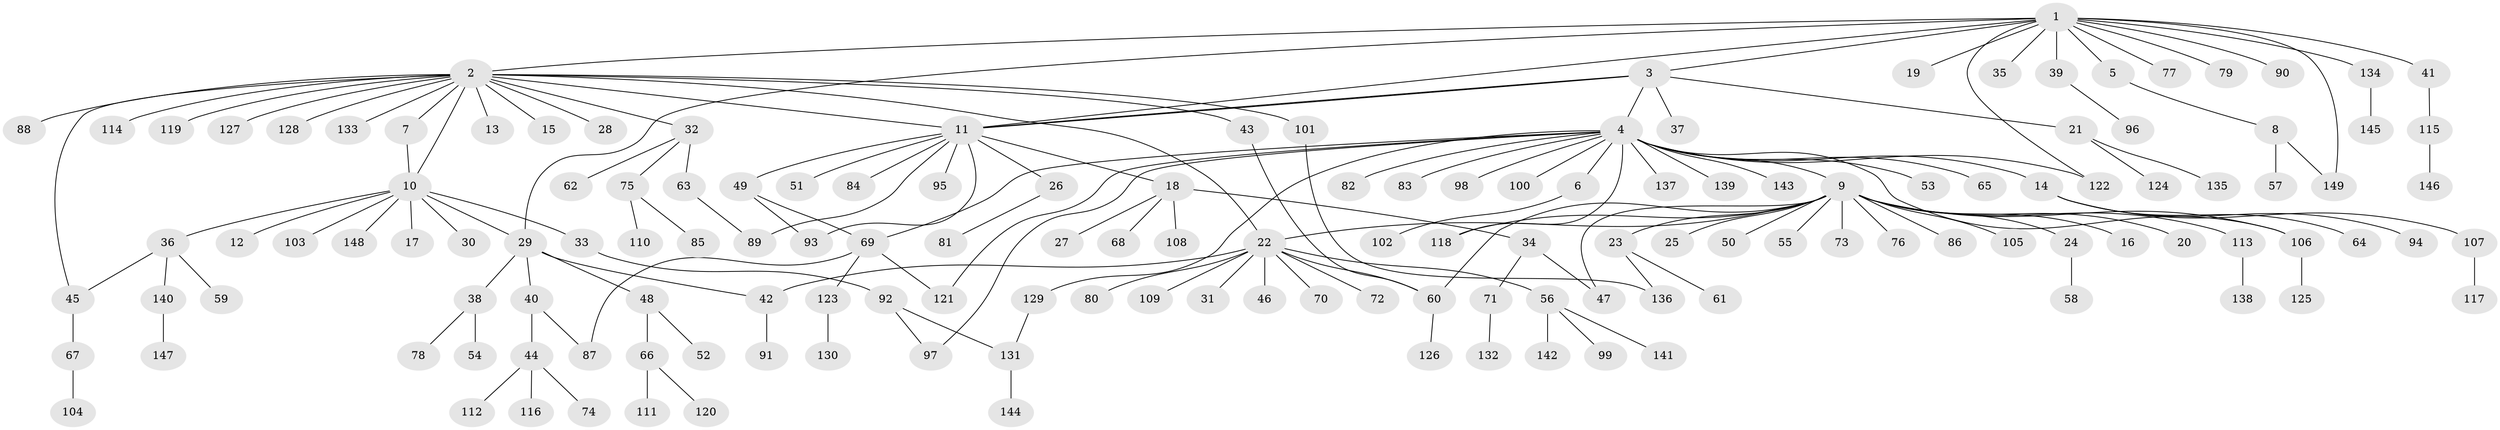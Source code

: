 // coarse degree distribution, {15: 0.011235955056179775, 18: 0.02247191011235955, 6: 0.011235955056179775, 19: 0.011235955056179775, 2: 0.15730337078651685, 12: 0.011235955056179775, 11: 0.011235955056179775, 1: 0.6741573033707865, 4: 0.02247191011235955, 3: 0.056179775280898875, 8: 0.011235955056179775}
// Generated by graph-tools (version 1.1) at 2025/18/03/04/25 18:18:10]
// undirected, 149 vertices, 171 edges
graph export_dot {
graph [start="1"]
  node [color=gray90,style=filled];
  1;
  2;
  3;
  4;
  5;
  6;
  7;
  8;
  9;
  10;
  11;
  12;
  13;
  14;
  15;
  16;
  17;
  18;
  19;
  20;
  21;
  22;
  23;
  24;
  25;
  26;
  27;
  28;
  29;
  30;
  31;
  32;
  33;
  34;
  35;
  36;
  37;
  38;
  39;
  40;
  41;
  42;
  43;
  44;
  45;
  46;
  47;
  48;
  49;
  50;
  51;
  52;
  53;
  54;
  55;
  56;
  57;
  58;
  59;
  60;
  61;
  62;
  63;
  64;
  65;
  66;
  67;
  68;
  69;
  70;
  71;
  72;
  73;
  74;
  75;
  76;
  77;
  78;
  79;
  80;
  81;
  82;
  83;
  84;
  85;
  86;
  87;
  88;
  89;
  90;
  91;
  92;
  93;
  94;
  95;
  96;
  97;
  98;
  99;
  100;
  101;
  102;
  103;
  104;
  105;
  106;
  107;
  108;
  109;
  110;
  111;
  112;
  113;
  114;
  115;
  116;
  117;
  118;
  119;
  120;
  121;
  122;
  123;
  124;
  125;
  126;
  127;
  128;
  129;
  130;
  131;
  132;
  133;
  134;
  135;
  136;
  137;
  138;
  139;
  140;
  141;
  142;
  143;
  144;
  145;
  146;
  147;
  148;
  149;
  1 -- 2;
  1 -- 3;
  1 -- 5;
  1 -- 11;
  1 -- 19;
  1 -- 29;
  1 -- 35;
  1 -- 39;
  1 -- 41;
  1 -- 77;
  1 -- 79;
  1 -- 90;
  1 -- 122;
  1 -- 134;
  1 -- 149;
  2 -- 7;
  2 -- 10;
  2 -- 11;
  2 -- 13;
  2 -- 15;
  2 -- 22;
  2 -- 28;
  2 -- 32;
  2 -- 43;
  2 -- 45;
  2 -- 88;
  2 -- 101;
  2 -- 114;
  2 -- 119;
  2 -- 127;
  2 -- 128;
  2 -- 133;
  3 -- 4;
  3 -- 11;
  3 -- 11;
  3 -- 21;
  3 -- 37;
  4 -- 6;
  4 -- 9;
  4 -- 14;
  4 -- 53;
  4 -- 65;
  4 -- 69;
  4 -- 82;
  4 -- 83;
  4 -- 97;
  4 -- 98;
  4 -- 100;
  4 -- 106;
  4 -- 118;
  4 -- 121;
  4 -- 122;
  4 -- 129;
  4 -- 137;
  4 -- 139;
  4 -- 143;
  5 -- 8;
  6 -- 102;
  7 -- 10;
  8 -- 57;
  8 -- 149;
  9 -- 16;
  9 -- 20;
  9 -- 22;
  9 -- 23;
  9 -- 24;
  9 -- 25;
  9 -- 47;
  9 -- 50;
  9 -- 55;
  9 -- 60;
  9 -- 73;
  9 -- 76;
  9 -- 86;
  9 -- 105;
  9 -- 106;
  9 -- 113;
  9 -- 118;
  10 -- 12;
  10 -- 17;
  10 -- 29;
  10 -- 30;
  10 -- 33;
  10 -- 36;
  10 -- 103;
  10 -- 148;
  11 -- 18;
  11 -- 26;
  11 -- 49;
  11 -- 51;
  11 -- 84;
  11 -- 89;
  11 -- 93;
  11 -- 95;
  14 -- 64;
  14 -- 94;
  14 -- 107;
  18 -- 27;
  18 -- 34;
  18 -- 68;
  18 -- 108;
  21 -- 124;
  21 -- 135;
  22 -- 31;
  22 -- 42;
  22 -- 46;
  22 -- 56;
  22 -- 60;
  22 -- 70;
  22 -- 72;
  22 -- 80;
  22 -- 109;
  23 -- 61;
  23 -- 136;
  24 -- 58;
  26 -- 81;
  29 -- 38;
  29 -- 40;
  29 -- 42;
  29 -- 48;
  32 -- 62;
  32 -- 63;
  32 -- 75;
  33 -- 92;
  34 -- 47;
  34 -- 71;
  36 -- 45;
  36 -- 59;
  36 -- 140;
  38 -- 54;
  38 -- 78;
  39 -- 96;
  40 -- 44;
  40 -- 87;
  41 -- 115;
  42 -- 91;
  43 -- 60;
  44 -- 74;
  44 -- 112;
  44 -- 116;
  45 -- 67;
  48 -- 52;
  48 -- 66;
  49 -- 69;
  49 -- 93;
  56 -- 99;
  56 -- 141;
  56 -- 142;
  60 -- 126;
  63 -- 89;
  66 -- 111;
  66 -- 120;
  67 -- 104;
  69 -- 87;
  69 -- 121;
  69 -- 123;
  71 -- 132;
  75 -- 85;
  75 -- 110;
  92 -- 97;
  92 -- 131;
  101 -- 136;
  106 -- 125;
  107 -- 117;
  113 -- 138;
  115 -- 146;
  123 -- 130;
  129 -- 131;
  131 -- 144;
  134 -- 145;
  140 -- 147;
}
